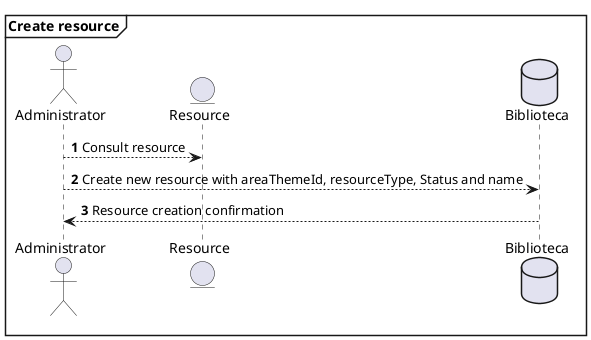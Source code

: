 @startuml
'https://plantuml.com/sequence-diagram

autonumber
mainframe **Create resource**

actor Administrator
entity Resource
database Biblioteca

Administrator --> Resource: Consult resource
Administrator --> Biblioteca: Create new resource with areaThemeId, resourceType, Status and name
Administrator <-- Biblioteca: Resource creation confirmation

@enduml
